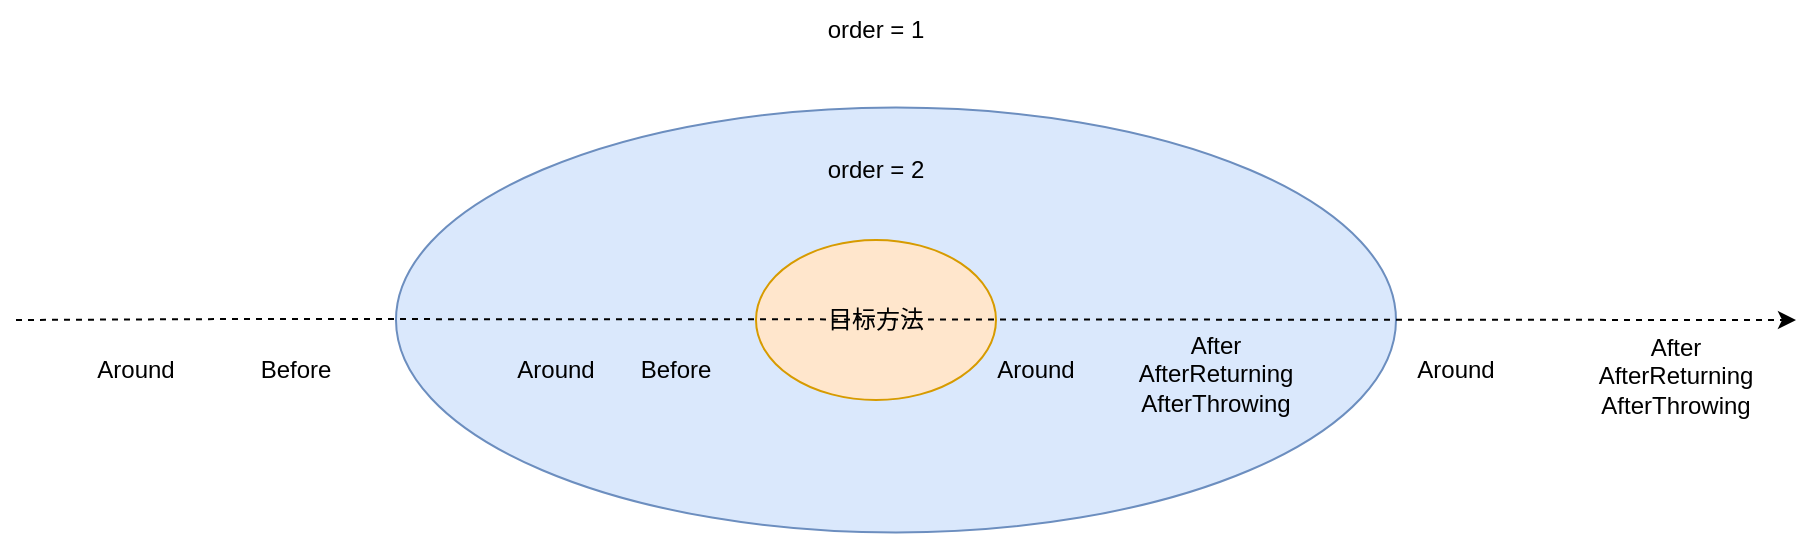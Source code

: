 <mxfile version="15.8.4" type="device"><diagram id="pb6ptu82VfqcvD_yf5-V" name="第 1 页"><mxGraphModel dx="1773" dy="625" grid="1" gridSize="10" guides="1" tooltips="1" connect="1" arrows="1" fold="1" page="1" pageScale="1" pageWidth="827" pageHeight="1169" math="0" shadow="0"><root><mxCell id="0"/><mxCell id="1" parent="0"/><mxCell id="pqXfpCu7pUeGt1IuS7L3-4" value="" style="ellipse;whiteSpace=wrap;html=1;fillColor=#dae8fc;strokeColor=#6c8ebf;" parent="1" vertex="1"><mxGeometry x="70" y="93.75" width="500" height="212.5" as="geometry"/></mxCell><mxCell id="pqXfpCu7pUeGt1IuS7L3-3" value="目标方法" style="ellipse;whiteSpace=wrap;html=1;fillColor=#ffe6cc;strokeColor=#d79b00;" parent="1" vertex="1"><mxGeometry x="250" y="160" width="120" height="80" as="geometry"/></mxCell><mxCell id="pqXfpCu7pUeGt1IuS7L3-5" value="" style="endArrow=classic;html=1;rounded=0;dashed=1;" parent="1" edge="1"><mxGeometry width="50" height="50" relative="1" as="geometry"><mxPoint x="-120" y="200" as="sourcePoint"/><mxPoint x="770" y="200" as="targetPoint"/><Array as="points"><mxPoint x="-10" y="199.5"/></Array></mxGeometry></mxCell><mxCell id="pqXfpCu7pUeGt1IuS7L3-6" value="Around" style="text;html=1;strokeColor=none;fillColor=none;align=center;verticalAlign=middle;whiteSpace=wrap;rounded=0;" parent="1" vertex="1"><mxGeometry x="120" y="210" width="60" height="30" as="geometry"/></mxCell><mxCell id="pqXfpCu7pUeGt1IuS7L3-7" value="Before" style="text;html=1;strokeColor=none;fillColor=none;align=center;verticalAlign=middle;whiteSpace=wrap;rounded=0;" parent="1" vertex="1"><mxGeometry x="180" y="210" width="60" height="30" as="geometry"/></mxCell><mxCell id="pqXfpCu7pUeGt1IuS7L3-8" value="Around" style="text;html=1;strokeColor=none;fillColor=none;align=center;verticalAlign=middle;whiteSpace=wrap;rounded=0;" parent="1" vertex="1"><mxGeometry x="360" y="210" width="60" height="30" as="geometry"/></mxCell><mxCell id="pqXfpCu7pUeGt1IuS7L3-10" value="After&lt;span&gt;&lt;br&gt;AfterReturning&lt;br&gt;&lt;/span&gt;AfterThrowing&lt;span&gt;&lt;br&gt;&lt;/span&gt;" style="text;html=1;strokeColor=none;fillColor=none;align=center;verticalAlign=middle;whiteSpace=wrap;rounded=0;" parent="1" vertex="1"><mxGeometry x="450" y="212" width="60" height="30" as="geometry"/></mxCell><mxCell id="pqXfpCu7pUeGt1IuS7L3-11" value="order = 2" style="text;html=1;strokeColor=none;fillColor=none;align=center;verticalAlign=middle;whiteSpace=wrap;rounded=0;" parent="1" vertex="1"><mxGeometry x="280" y="110" width="60" height="30" as="geometry"/></mxCell><mxCell id="pqXfpCu7pUeGt1IuS7L3-12" value="order = 1" style="text;html=1;strokeColor=none;fillColor=none;align=center;verticalAlign=middle;whiteSpace=wrap;rounded=0;" parent="1" vertex="1"><mxGeometry x="280" y="40" width="60" height="30" as="geometry"/></mxCell><mxCell id="pqXfpCu7pUeGt1IuS7L3-13" value="Around" style="text;html=1;strokeColor=none;fillColor=none;align=center;verticalAlign=middle;whiteSpace=wrap;rounded=0;" parent="1" vertex="1"><mxGeometry x="-90" y="210" width="60" height="30" as="geometry"/></mxCell><mxCell id="pqXfpCu7pUeGt1IuS7L3-14" value="Before" style="text;html=1;strokeColor=none;fillColor=none;align=center;verticalAlign=middle;whiteSpace=wrap;rounded=0;" parent="1" vertex="1"><mxGeometry x="-10" y="210" width="60" height="30" as="geometry"/></mxCell><mxCell id="pqXfpCu7pUeGt1IuS7L3-15" value="Around" style="text;html=1;strokeColor=none;fillColor=none;align=center;verticalAlign=middle;whiteSpace=wrap;rounded=0;" parent="1" vertex="1"><mxGeometry x="570" y="210" width="60" height="30" as="geometry"/></mxCell><mxCell id="pqXfpCu7pUeGt1IuS7L3-17" value="After&lt;span&gt;&lt;br&gt;AfterReturning&lt;br&gt;&lt;/span&gt;AfterThrowing&lt;span&gt;&lt;br&gt;&lt;/span&gt;" style="text;html=1;strokeColor=none;fillColor=none;align=center;verticalAlign=middle;whiteSpace=wrap;rounded=0;" parent="1" vertex="1"><mxGeometry x="680" y="213" width="60" height="30" as="geometry"/></mxCell></root></mxGraphModel></diagram></mxfile>